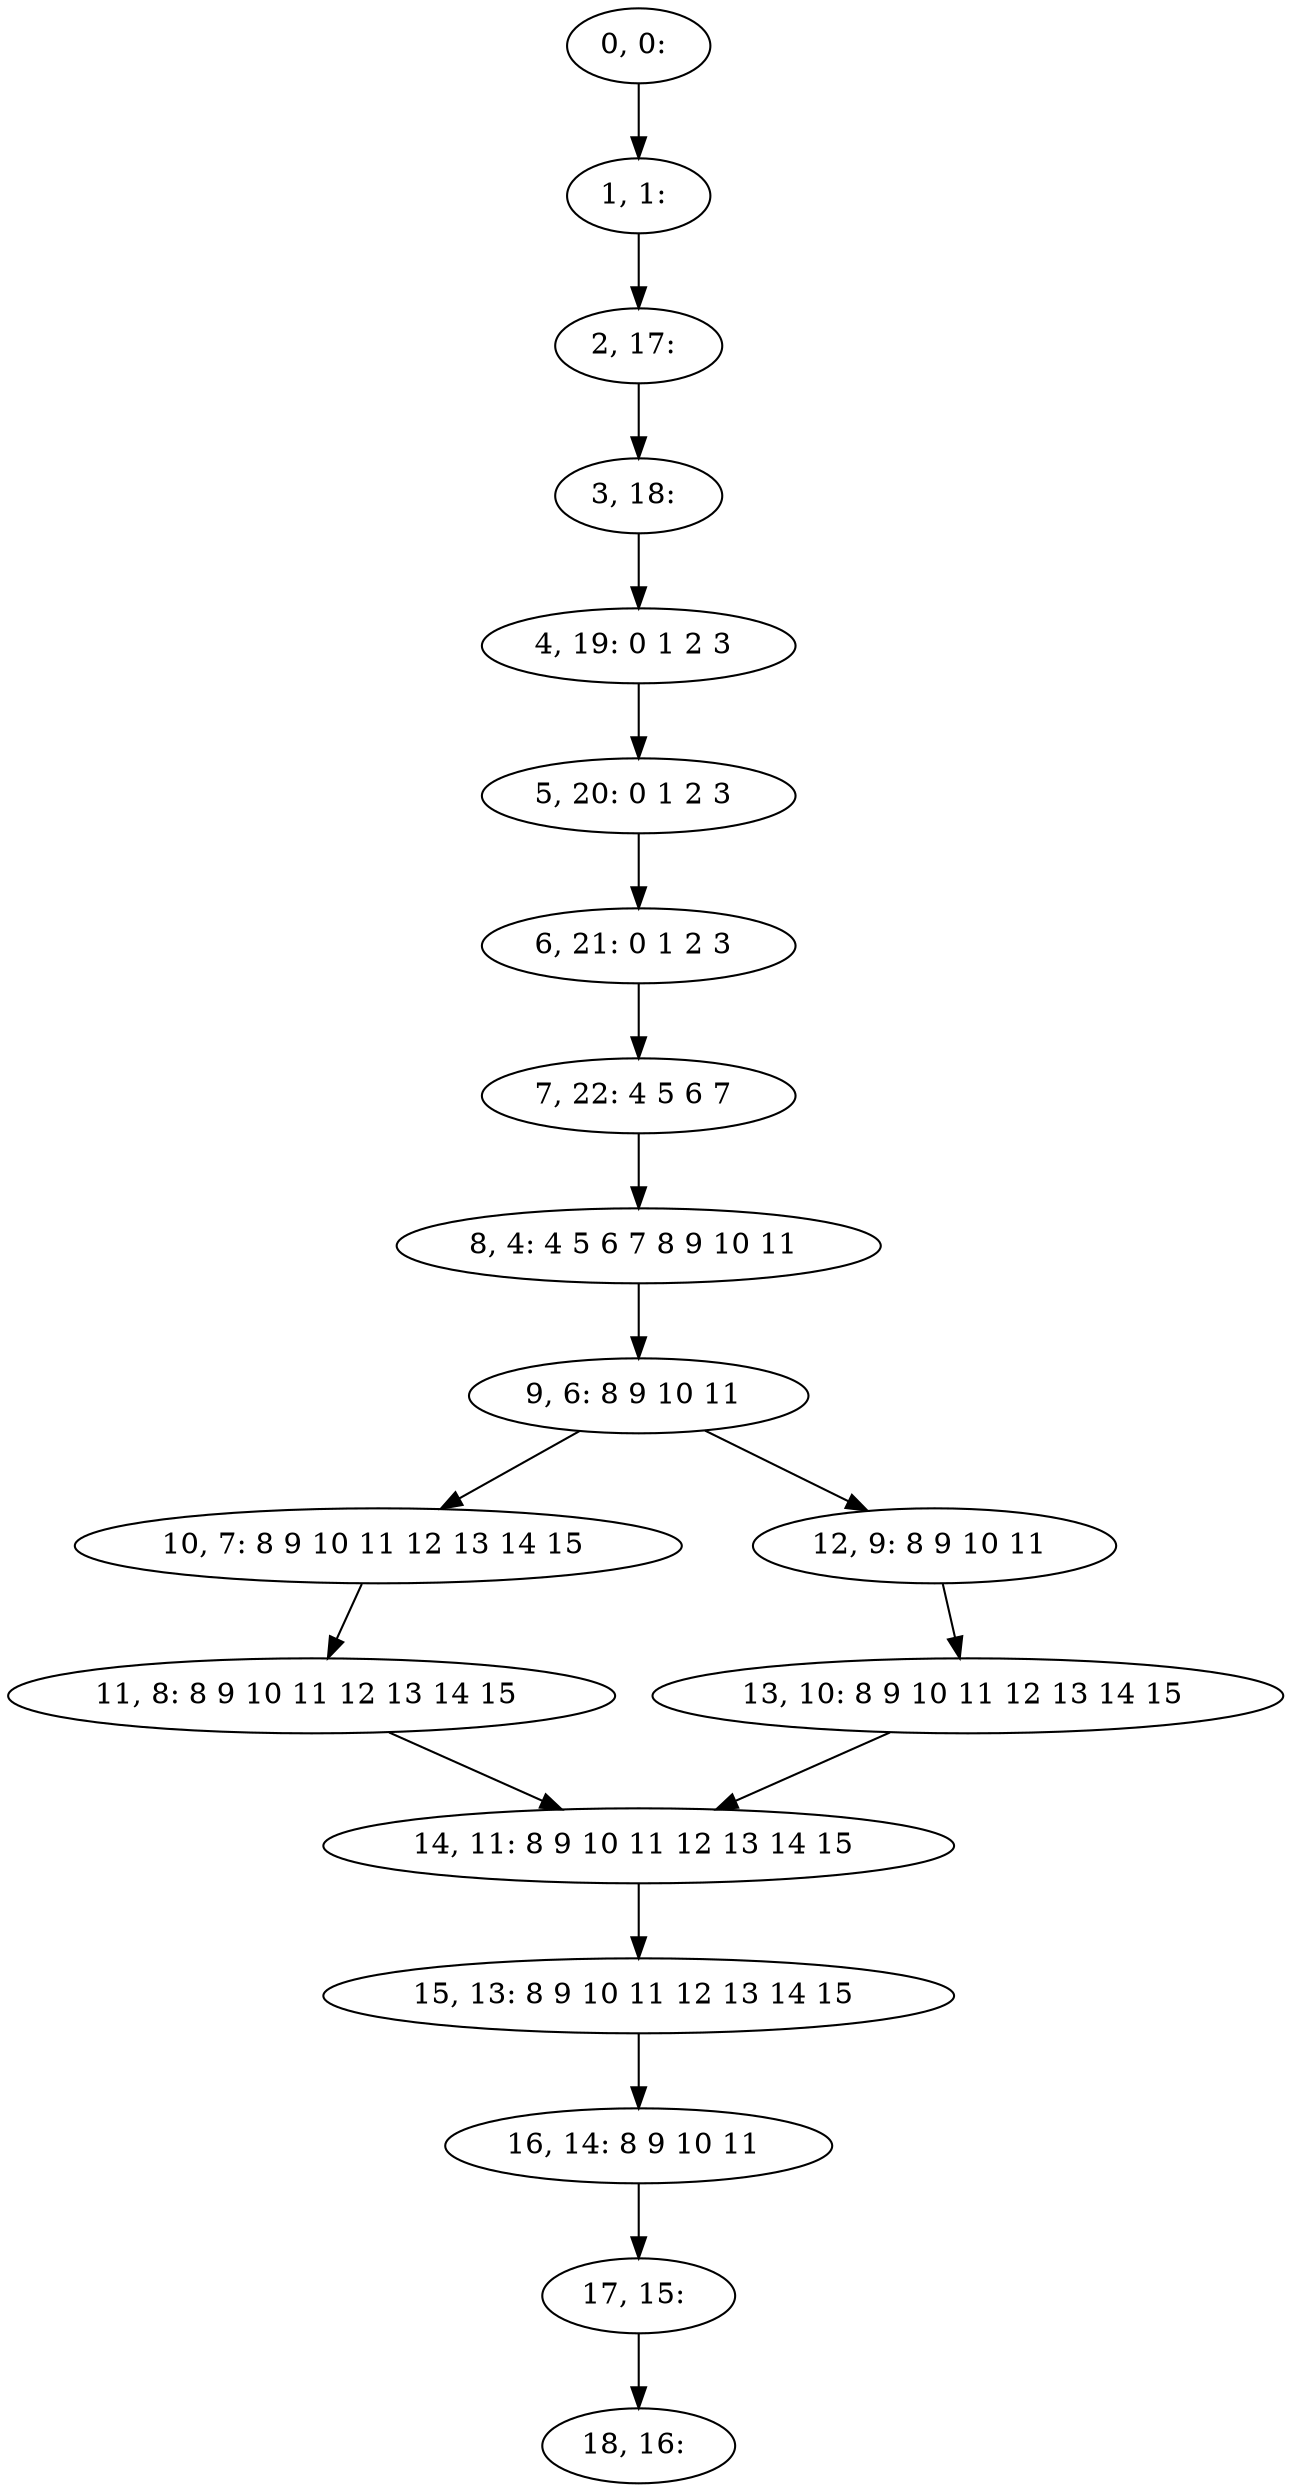 digraph G {
0[label="0, 0: "];
1[label="1, 1: "];
2[label="2, 17: "];
3[label="3, 18: "];
4[label="4, 19: 0 1 2 3 "];
5[label="5, 20: 0 1 2 3 "];
6[label="6, 21: 0 1 2 3 "];
7[label="7, 22: 4 5 6 7 "];
8[label="8, 4: 4 5 6 7 8 9 10 11 "];
9[label="9, 6: 8 9 10 11 "];
10[label="10, 7: 8 9 10 11 12 13 14 15 "];
11[label="11, 8: 8 9 10 11 12 13 14 15 "];
12[label="12, 9: 8 9 10 11 "];
13[label="13, 10: 8 9 10 11 12 13 14 15 "];
14[label="14, 11: 8 9 10 11 12 13 14 15 "];
15[label="15, 13: 8 9 10 11 12 13 14 15 "];
16[label="16, 14: 8 9 10 11 "];
17[label="17, 15: "];
18[label="18, 16: "];
0->1 ;
1->2 ;
2->3 ;
3->4 ;
4->5 ;
5->6 ;
6->7 ;
7->8 ;
8->9 ;
9->10 ;
9->12 ;
10->11 ;
11->14 ;
12->13 ;
13->14 ;
14->15 ;
15->16 ;
16->17 ;
17->18 ;
}
